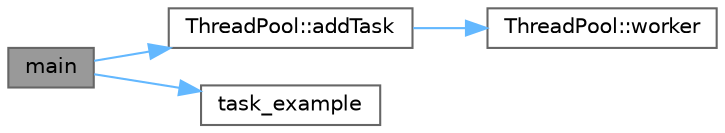digraph "main"
{
 // LATEX_PDF_SIZE
  bgcolor="transparent";
  edge [fontname=Helvetica,fontsize=10,labelfontname=Helvetica,labelfontsize=10];
  node [fontname=Helvetica,fontsize=10,shape=box,height=0.2,width=0.4];
  rankdir="LR";
  Node1 [id="Node000001",label="main",height=0.2,width=0.4,color="gray40", fillcolor="grey60", style="filled", fontcolor="black",tooltip=" "];
  Node1 -> Node2 [id="edge1_Node000001_Node000002",color="steelblue1",style="solid",tooltip=" "];
  Node2 [id="Node000002",label="ThreadPool::addTask",height=0.2,width=0.4,color="grey40", fillcolor="white", style="filled",URL="$class_thread_pool.html#af22567efc7898ae416b4d7d69b31014c",tooltip="尝试向任务队列中加入任务"];
  Node2 -> Node3 [id="edge2_Node000002_Node000003",color="steelblue1",style="solid",tooltip=" "];
  Node3 [id="Node000003",label="ThreadPool::worker",height=0.2,width=0.4,color="grey40", fillcolor="white", style="filled",URL="$class_thread_pool.html#aae5b85252b91ab697b919c6fad17b039",tooltip="执行任务的线程"];
  Node1 -> Node4 [id="edge3_Node000001_Node000004",color="steelblue1",style="solid",tooltip=" "];
  Node4 [id="Node000004",label="task_example",height=0.2,width=0.4,color="grey40", fillcolor="white", style="filled",URL="$_source_8cpp.html#a65f50d94f20d5bb5428234c08176f452",tooltip=" "];
}
